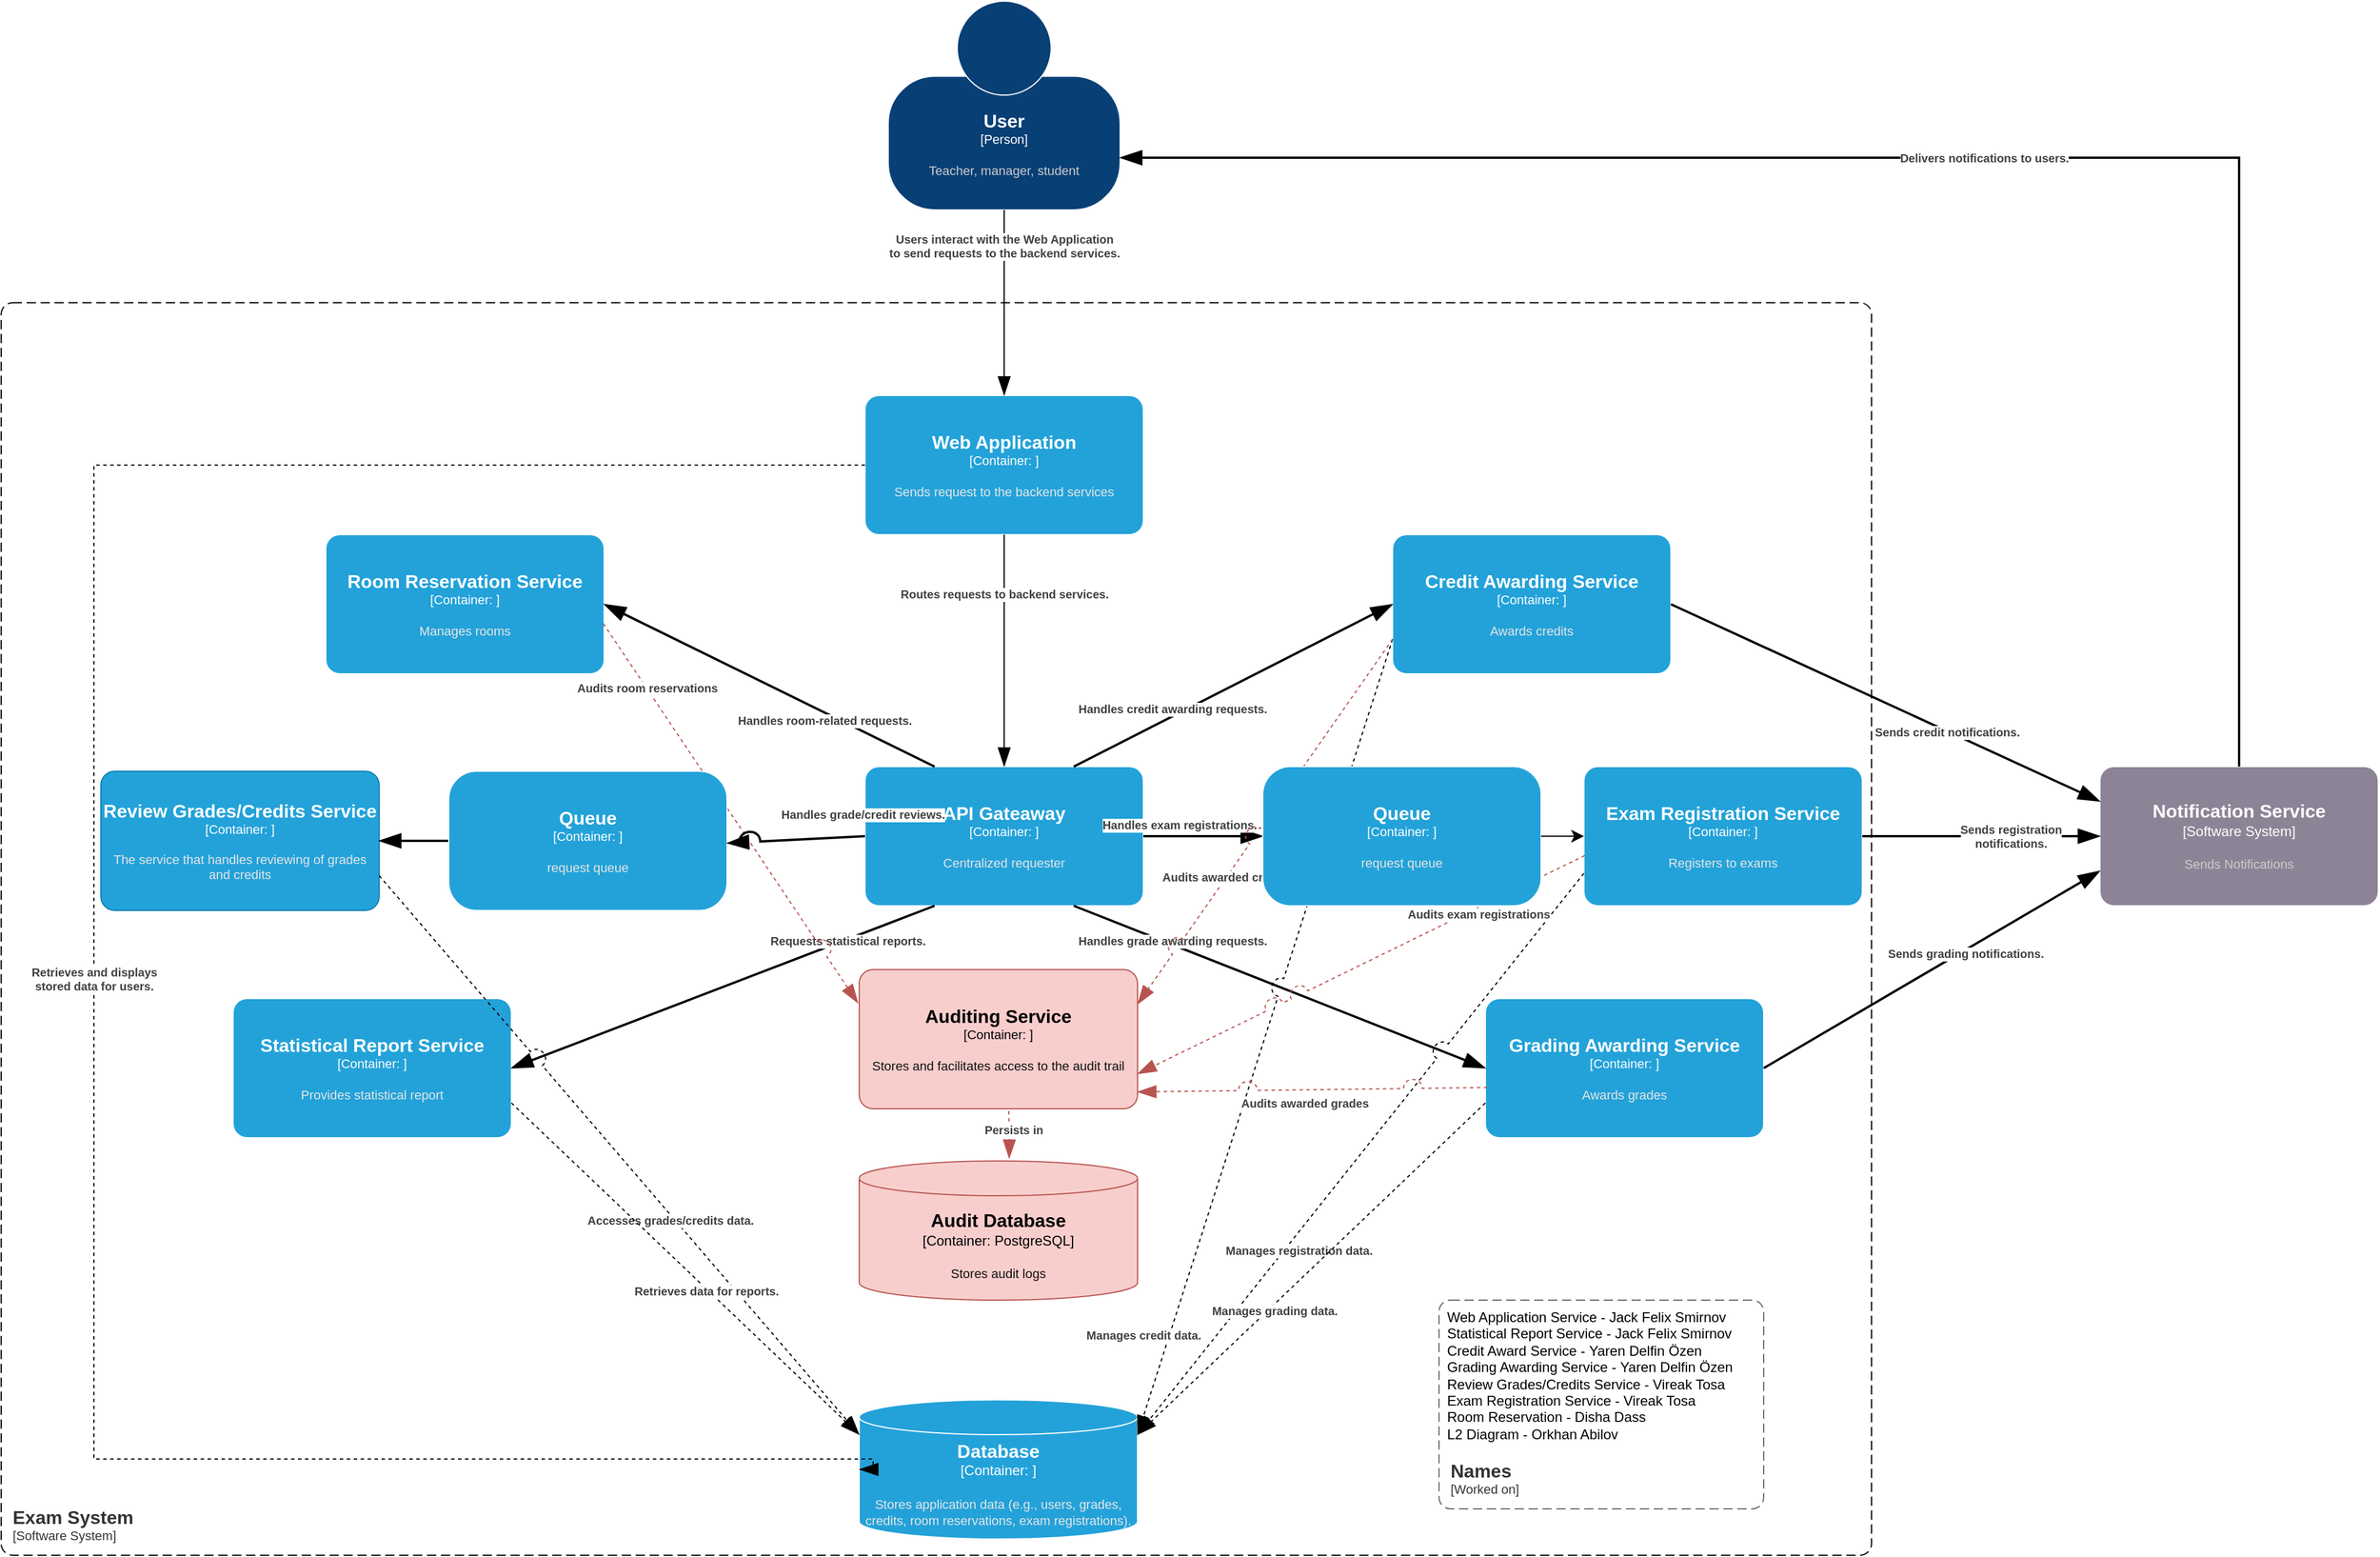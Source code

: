 <mxfile version="24.8.3" pages="2">
  <diagram name="Страница — 1" id="hKcL14qkxxLgKVa45grH">
    <mxGraphModel dx="3032" dy="1784" grid="0" gridSize="10" guides="1" tooltips="1" connect="1" arrows="1" fold="1" page="0" pageScale="1" pageWidth="827" pageHeight="1169" background="#FFFFFF" math="0" shadow="0">
      <root>
        <mxCell id="0" />
        <mxCell id="1" parent="0" />
        <object placeholders="1" c4Name="API Gateaway" c4Type="Container" c4Technology="" c4Description="Centralized requester" label="&lt;font style=&quot;font-size: 16px&quot;&gt;&lt;b&gt;%c4Name%&lt;/b&gt;&lt;/font&gt;&lt;div&gt;[%c4Type%: %c4Technology%]&lt;/div&gt;&lt;br&gt;&lt;div&gt;&lt;font style=&quot;font-size: 11px&quot;&gt;&lt;font color=&quot;#E6E6E6&quot;&gt;%c4Description%&lt;/font&gt;&lt;/div&gt;" id="LIgvJReRiCnFh9s4z8mB-7">
          <mxCell style="rounded=1;whiteSpace=wrap;html=1;fontSize=11;labelBackgroundColor=none;fillColor=#23A2D9;fontColor=#ffffff;align=center;arcSize=10;strokeColor=#FFFFFF;metaEdit=1;resizable=0;points=[[0.25,0,0],[0.5,0,0],[0.75,0,0],[1,0.25,0],[1,0.5,0],[1,0.75,0],[0.75,1,0],[0.5,1,0],[0.25,1,0],[0,0.75,0],[0,0.5,0],[0,0.25,0]];" parent="1" vertex="1">
            <mxGeometry x="105" y="120" width="240" height="120" as="geometry" />
          </mxCell>
        </object>
        <object placeholders="1" c4Name="Exam Registration Service" c4Type="Container" c4Technology="" c4Description="Registers to exams" label="&lt;font style=&quot;font-size: 16px&quot;&gt;&lt;b&gt;%c4Name%&lt;/b&gt;&lt;/font&gt;&lt;div&gt;[%c4Type%: %c4Technology%]&lt;/div&gt;&lt;br&gt;&lt;div&gt;&lt;font style=&quot;font-size: 11px&quot;&gt;&lt;font color=&quot;#E6E6E6&quot;&gt;%c4Description%&lt;/font&gt;&lt;/div&gt;" id="LIgvJReRiCnFh9s4z8mB-8">
          <mxCell style="rounded=1;whiteSpace=wrap;html=1;fontSize=11;labelBackgroundColor=none;fillColor=#23A2D9;fontColor=#ffffff;align=center;arcSize=10;strokeColor=#FFFFFF;metaEdit=1;resizable=0;points=[[0.25,0,0],[0.5,0,0],[0.75,0,0],[1,0.25,0],[1,0.5,0],[1,0.75,0],[0.75,1,0],[0.5,1,0],[0.25,1,0],[0,0.75,0],[0,0.5,0],[0,0.25,0]];" parent="1" vertex="1">
            <mxGeometry x="725" y="120" width="240" height="120" as="geometry" />
          </mxCell>
        </object>
        <object placeholders="1" c4Name="Statistical Report Service" c4Type="Container" c4Technology="" c4Description="Provides statistical report" label="&lt;font style=&quot;font-size: 16px&quot;&gt;&lt;b&gt;%c4Name%&lt;/b&gt;&lt;/font&gt;&lt;div&gt;[%c4Type%: %c4Technology%]&lt;/div&gt;&lt;br&gt;&lt;div&gt;&lt;font style=&quot;font-size: 11px&quot;&gt;&lt;font color=&quot;#E6E6E6&quot;&gt;%c4Description%&lt;/font&gt;&lt;/div&gt;" id="LIgvJReRiCnFh9s4z8mB-9">
          <mxCell style="rounded=1;whiteSpace=wrap;html=1;fontSize=11;labelBackgroundColor=none;fillColor=#23A2D9;fontColor=#ffffff;align=center;arcSize=10;strokeColor=#FFFFFF;metaEdit=1;resizable=0;points=[[0.25,0,0],[0.5,0,0],[0.75,0,0],[1,0.25,0],[1,0.5,0],[1,0.75,0],[0.75,1,0],[0.5,1,0],[0.25,1,0],[0,0.75,0],[0,0.5,0],[0,0.25,0]];" parent="1" vertex="1">
            <mxGeometry x="-440" y="320" width="240" height="120" as="geometry" />
          </mxCell>
        </object>
        <object placeholders="1" c4Name="Grading Awarding Service" c4Type="Container" c4Technology="" c4Description="Awards grades" label="&lt;font style=&quot;font-size: 16px&quot;&gt;&lt;b&gt;%c4Name%&lt;/b&gt;&lt;/font&gt;&lt;div&gt;[%c4Type%: %c4Technology%]&lt;/div&gt;&lt;br&gt;&lt;div&gt;&lt;font style=&quot;font-size: 11px&quot;&gt;&lt;font color=&quot;#E6E6E6&quot;&gt;%c4Description%&lt;/font&gt;&lt;/div&gt;" id="LIgvJReRiCnFh9s4z8mB-10">
          <mxCell style="rounded=1;whiteSpace=wrap;html=1;fontSize=11;labelBackgroundColor=none;fillColor=#23A2D9;fontColor=#ffffff;align=center;arcSize=10;strokeColor=#FFFFFF;metaEdit=1;resizable=0;points=[[0.25,0,0],[0.5,0,0],[0.75,0,0],[1,0.25,0],[1,0.5,0],[1,0.75,0],[0.75,1,0],[0.5,1,0],[0.25,1,0],[0,0.75,0],[0,0.5,0],[0,0.25,0]];" parent="1" vertex="1">
            <mxGeometry x="640" y="320" width="240" height="120" as="geometry" />
          </mxCell>
        </object>
        <object placeholders="1" c4Name="Credit Awarding Service" c4Type="Container" c4Technology="" c4Description="Awards credits" label="&lt;font style=&quot;font-size: 16px&quot;&gt;&lt;b&gt;%c4Name%&lt;/b&gt;&lt;/font&gt;&lt;div&gt;[%c4Type%: %c4Technology%]&lt;/div&gt;&lt;br&gt;&lt;div&gt;&lt;font style=&quot;font-size: 11px&quot;&gt;&lt;font color=&quot;#E6E6E6&quot;&gt;%c4Description%&lt;/font&gt;&lt;/div&gt;" id="LIgvJReRiCnFh9s4z8mB-11">
          <mxCell style="rounded=1;whiteSpace=wrap;html=1;fontSize=11;labelBackgroundColor=none;fillColor=#23A2D9;fontColor=#ffffff;align=center;arcSize=10;strokeColor=#FFFFFF;metaEdit=1;resizable=0;points=[[0.25,0,0],[0.5,0,0],[0.75,0,0],[1,0.25,0],[1,0.5,0],[1,0.75,0],[0.75,1,0],[0.5,1,0],[0.25,1,0],[0,0.75,0],[0,0.5,0],[0,0.25,0]];" parent="1" vertex="1">
            <mxGeometry x="560" y="-80" width="240" height="120" as="geometry" />
          </mxCell>
        </object>
        <object placeholders="1" c4Name="Web Application" c4Type="Container" c4Technology="" c4Description="Sends request to the backend services" label="&lt;font style=&quot;font-size: 16px&quot;&gt;&lt;b&gt;%c4Name%&lt;/b&gt;&lt;/font&gt;&lt;div&gt;[%c4Type%: %c4Technology%]&lt;/div&gt;&lt;br&gt;&lt;div&gt;&lt;font style=&quot;font-size: 11px&quot;&gt;&lt;font color=&quot;#E6E6E6&quot;&gt;%c4Description%&lt;/font&gt;&lt;/div&gt;" id="LIgvJReRiCnFh9s4z8mB-12">
          <mxCell style="rounded=1;whiteSpace=wrap;html=1;fontSize=11;labelBackgroundColor=none;fillColor=#23A2D9;fontColor=#ffffff;align=center;arcSize=10;strokeColor=#FFFFFF;metaEdit=1;resizable=0;points=[[0.25,0,0],[0.5,0,0],[0.75,0,0],[1,0.25,0],[1,0.5,0],[1,0.75,0],[0.75,1,0],[0.5,1,0],[0.25,1,0],[0,0.75,0],[0,0.5,0],[0,0.25,0]];" parent="1" vertex="1">
            <mxGeometry x="105" y="-200" width="240" height="120" as="geometry" />
          </mxCell>
        </object>
        <object placeholders="1" c4Name="Room Reservation Service" c4Type="Container" c4Technology="" c4Description="Manages rooms" label="&lt;font style=&quot;font-size: 16px&quot;&gt;&lt;b&gt;%c4Name%&lt;/b&gt;&lt;/font&gt;&lt;div&gt;[%c4Type%: %c4Technology%]&lt;/div&gt;&lt;br&gt;&lt;div&gt;&lt;font style=&quot;font-size: 11px&quot;&gt;&lt;font color=&quot;#E6E6E6&quot;&gt;%c4Description%&lt;/font&gt;&lt;/div&gt;" id="LIgvJReRiCnFh9s4z8mB-13">
          <mxCell style="rounded=1;whiteSpace=wrap;html=1;fontSize=11;labelBackgroundColor=none;fillColor=#23A2D9;fontColor=#ffffff;align=center;arcSize=10;strokeColor=#FFFFFF;metaEdit=1;resizable=0;points=[[0.25,0,0],[0.5,0,0],[0.75,0,0],[1,0.25,0],[1,0.5,0],[1,0.75,0],[0.75,1,0],[0.5,1,0],[0.25,1,0],[0,0.75,0],[0,0.5,0],[0,0.25,0]];" parent="1" vertex="1">
            <mxGeometry x="-360" y="-80" width="240" height="120" as="geometry" />
          </mxCell>
        </object>
        <object placeholders="1" c4Name="User" c4Type="Person" c4Description="Teacher, manager, student" label="&lt;font style=&quot;font-size: 16px&quot;&gt;&lt;b&gt;%c4Name%&lt;/b&gt;&lt;/font&gt;&lt;div&gt;[%c4Type%]&lt;/div&gt;&lt;br&gt;&lt;div&gt;&lt;font style=&quot;font-size: 11px&quot;&gt;&lt;font color=&quot;#cccccc&quot;&gt;%c4Description%&lt;/font&gt;&lt;/div&gt;" id="LIgvJReRiCnFh9s4z8mB-14">
          <mxCell style="html=1;fontSize=11;dashed=0;whiteSpace=wrap;fillColor=#083F75;strokeColor=#FFFFFF;fontColor=#ffffff;shape=mxgraph.c4.person2;align=center;metaEdit=1;points=[[0.5,0,0],[1,0.5,0],[1,0.75,0],[0.75,1,0],[0.5,1,0],[0.25,1,0],[0,0.75,0],[0,0.5,0]];resizable=0;" parent="1" vertex="1">
            <mxGeometry x="125" y="-540" width="200" height="180" as="geometry" />
          </mxCell>
        </object>
        <object placeholders="1" c4Name="Notification Service" c4Type="Software System" c4Description="Sends Notifications" label="&lt;font style=&quot;font-size: 16px&quot;&gt;&lt;b&gt;%c4Name%&lt;/b&gt;&lt;/font&gt;&lt;div&gt;[%c4Type%]&lt;/div&gt;&lt;br&gt;&lt;div&gt;&lt;font style=&quot;font-size: 11px&quot;&gt;&lt;font color=&quot;#cccccc&quot;&gt;%c4Description%&lt;/font&gt;&lt;/div&gt;" id="LIgvJReRiCnFh9s4z8mB-15">
          <mxCell style="rounded=1;whiteSpace=wrap;html=1;labelBackgroundColor=none;fillColor=#8C8496;fontColor=#ffffff;align=center;arcSize=10;strokeColor=#FFFFFF;metaEdit=1;resizable=0;points=[[0.25,0,0],[0.5,0,0],[0.75,0,0],[1,0.25,0],[1,0.5,0],[1,0.75,0],[0.75,1,0],[0.5,1,0],[0.25,1,0],[0,0.75,0],[0,0.5,0],[0,0.25,0]];" parent="1" vertex="1">
            <mxGeometry x="1170" y="120" width="240" height="120" as="geometry" />
          </mxCell>
        </object>
        <object placeholders="1" c4Name="Database" c4Type="Container" c4Technology="" c4Description="Stores application data (e.g., users, grades, credits, room reservations, exam registrations)." label="&lt;font style=&quot;font-size: 16px&quot;&gt;&lt;b&gt;%c4Name%&lt;/b&gt;&lt;/font&gt;&lt;div&gt;[%c4Type%:&amp;nbsp;%c4Technology%]&lt;/div&gt;&lt;br&gt;&lt;div&gt;&lt;font style=&quot;font-size: 11px&quot;&gt;&lt;font color=&quot;#E6E6E6&quot;&gt;%c4Description%&lt;/font&gt;&lt;/div&gt;" id="LIgvJReRiCnFh9s4z8mB-16">
          <mxCell style="shape=cylinder3;size=15;whiteSpace=wrap;html=1;boundedLbl=1;rounded=0;labelBackgroundColor=none;fillColor=#23A2D9;fontSize=12;fontColor=#ffffff;align=center;strokeColor=#FFFFFF;metaEdit=1;points=[[0.5,0,0],[1,0.25,0],[1,0.5,0],[1,0.75,0],[0.5,1,0],[0,0.75,0],[0,0.5,0],[0,0.25,0]];resizable=0;" parent="1" vertex="1">
            <mxGeometry x="100" y="666" width="240" height="120" as="geometry" />
          </mxCell>
        </object>
        <object placeholders="1" c4Name="Exam System" c4Type="SystemScopeBoundary" c4Application="Software System" label="&lt;font style=&quot;font-size: 16px&quot;&gt;&lt;b&gt;&lt;div style=&quot;text-align: left&quot;&gt;%c4Name%&lt;/div&gt;&lt;/b&gt;&lt;/font&gt;&lt;div style=&quot;text-align: left&quot;&gt;[%c4Application%]&lt;/div&gt;" id="_QPoQRUvsTqO53EPnRfx-2">
          <mxCell style="rounded=1;fontSize=11;whiteSpace=wrap;html=1;dashed=1;arcSize=20;fillColor=none;strokeColor=#000000;fontColor=#333333;labelBackgroundColor=none;align=left;verticalAlign=bottom;labelBorderColor=none;spacingTop=0;spacing=10;dashPattern=8 4;metaEdit=1;rotatable=0;perimeter=rectanglePerimeter;noLabel=0;labelPadding=0;allowArrows=0;connectable=0;expand=0;recursiveResize=0;editable=1;pointerEvents=0;absoluteArcSize=1;points=[[0.25,0,0],[0.5,0,0],[0.75,0,0],[1,0.25,0],[1,0.5,0],[1,0.75,0],[0.75,1,0],[0.5,1,0],[0.25,1,0],[0,0.75,0],[0,0.5,0],[0,0.25,0]];" parent="1" vertex="1">
            <mxGeometry x="-640" y="-280" width="1613" height="1080" as="geometry" />
          </mxCell>
        </object>
        <object placeholders="1" c4Name="Review Grades/Credits Service" c4Type="Container" c4Technology="" c4Description="The service that handles reviewing of grades and credits" label="&lt;font style=&quot;font-size: 16px&quot;&gt;&lt;b&gt;%c4Name%&lt;/b&gt;&lt;/font&gt;&lt;div&gt;[%c4Type%: %c4Technology%]&lt;/div&gt;&lt;br&gt;&lt;div&gt;&lt;font style=&quot;font-size: 11px&quot;&gt;&lt;font color=&quot;#E6E6E6&quot;&gt;%c4Description%&lt;/font&gt;&lt;/div&gt;" id="AHlQOGhR59dy9LR30ShN-2">
          <mxCell style="rounded=1;whiteSpace=wrap;html=1;fontSize=11;labelBackgroundColor=none;fillColor=#23A2D9;fontColor=#ffffff;align=center;arcSize=10;strokeColor=#0E7DAD;metaEdit=1;resizable=0;points=[[0.25,0,0],[0.5,0,0],[0.75,0,0],[1,0.25,0],[1,0.5,0],[1,0.75,0],[0.75,1,0],[0.5,1,0],[0.25,1,0],[0,0.75,0],[0,0.5,0],[0,0.25,0]];" parent="1" vertex="1">
            <mxGeometry x="-554" y="124" width="240" height="120" as="geometry" />
          </mxCell>
        </object>
        <object placeholders="1" c4Type="Relationship" c4Description="Handles credit awarding requests." label="&lt;div style=&quot;text-align: left&quot;&gt;&lt;div style=&quot;text-align: center&quot;&gt;&lt;b&gt;%c4Description%&lt;/b&gt;&lt;/div&gt;" id="zrTxzDBprSCCWXboCver-2">
          <mxCell style="endArrow=blockThin;html=1;fontSize=10;fontColor=#404040;strokeWidth=2;endFill=1;strokeColor=default;elbow=vertical;metaEdit=1;endSize=14;startSize=14;jumpStyle=arc;jumpSize=16;rounded=0;entryX=0;entryY=0.5;entryDx=0;entryDy=0;entryPerimeter=0;exitX=0.75;exitY=0;exitDx=0;exitDy=0;exitPerimeter=0;" parent="1" source="LIgvJReRiCnFh9s4z8mB-7" target="LIgvJReRiCnFh9s4z8mB-11" edge="1">
            <mxGeometry x="-0.362" y="6" width="240" relative="1" as="geometry">
              <mxPoint x="345" y="128" as="sourcePoint" />
              <mxPoint x="500" y="60" as="targetPoint" />
              <mxPoint as="offset" />
            </mxGeometry>
          </mxCell>
        </object>
        <object placeholders="1" c4Type="Relationship" c4Description="Handles exam registrations." label="&lt;div style=&quot;text-align: left&quot;&gt;&lt;div style=&quot;text-align: center&quot;&gt;&lt;b&gt;%c4Description%&lt;/b&gt;&lt;/div&gt;" id="zrTxzDBprSCCWXboCver-3">
          <mxCell style="endArrow=blockThin;html=1;fontSize=10;fontColor=#404040;strokeWidth=2;endFill=1;strokeColor=default;elbow=vertical;metaEdit=1;endSize=14;startSize=14;jumpStyle=arc;jumpSize=16;rounded=0;exitX=1;exitY=0.5;exitDx=0;exitDy=0;exitPerimeter=0;entryX=0;entryY=0.5;entryDx=0;entryDy=0;entryPerimeter=0;" parent="1" source="LIgvJReRiCnFh9s4z8mB-7" target="Pvxhim1YR575Jd7wr4jC-1" edge="1">
            <mxGeometry x="-0.412" y="10" width="240" relative="1" as="geometry">
              <mxPoint x="345" y="188" as="sourcePoint" />
              <mxPoint x="482" y="178" as="targetPoint" />
              <mxPoint as="offset" />
            </mxGeometry>
          </mxCell>
        </object>
        <object placeholders="1" c4Type="Relationship" c4Description="Handles grade awarding requests." label="&lt;div style=&quot;text-align: left&quot;&gt;&lt;div style=&quot;text-align: center&quot;&gt;&lt;b&gt;%c4Description%&lt;/b&gt;&lt;/div&gt;" id="zrTxzDBprSCCWXboCver-4">
          <mxCell style="endArrow=blockThin;html=1;fontSize=10;fontColor=#404040;strokeWidth=2;endFill=1;strokeColor=default;elbow=vertical;metaEdit=1;endSize=14;startSize=14;jumpStyle=arc;jumpSize=16;rounded=0;entryX=0;entryY=0.5;entryDx=0;entryDy=0;entryPerimeter=0;exitX=0.75;exitY=1;exitDx=0;exitDy=0;exitPerimeter=0;" parent="1" source="LIgvJReRiCnFh9s4z8mB-7" target="LIgvJReRiCnFh9s4z8mB-10" edge="1">
            <mxGeometry x="-0.528" y="3" width="240" relative="1" as="geometry">
              <mxPoint x="320" y="368" as="sourcePoint" />
              <mxPoint x="495" y="140" as="targetPoint" />
              <mxPoint as="offset" />
            </mxGeometry>
          </mxCell>
        </object>
        <object placeholders="1" c4Type="Relationship" c4Description="Handles room-related requests." label="&lt;div style=&quot;text-align: left&quot;&gt;&lt;div style=&quot;text-align: center&quot;&gt;&lt;b&gt;%c4Description%&lt;/b&gt;&lt;/div&gt;" id="zrTxzDBprSCCWXboCver-5">
          <mxCell style="endArrow=blockThin;html=1;fontSize=10;fontColor=#404040;strokeWidth=2;endFill=1;strokeColor=default;elbow=vertical;metaEdit=1;endSize=14;startSize=14;jumpStyle=arc;jumpSize=16;rounded=0;entryX=1;entryY=0.5;entryDx=0;entryDy=0;entryPerimeter=0;exitX=0.25;exitY=0;exitDx=0;exitDy=0;exitPerimeter=0;" parent="1" source="LIgvJReRiCnFh9s4z8mB-7" target="LIgvJReRiCnFh9s4z8mB-13" edge="1">
            <mxGeometry x="-0.352" y="6" width="240" relative="1" as="geometry">
              <mxPoint x="-70" y="219" as="sourcePoint" />
              <mxPoint x="105" y="-9" as="targetPoint" />
              <mxPoint as="offset" />
            </mxGeometry>
          </mxCell>
        </object>
        <object placeholders="1" c4Type="Relationship" c4Description="" label="&lt;div style=&quot;text-align: left&quot;&gt;&lt;div style=&quot;text-align: center&quot;&gt;&lt;b&gt;%c4Description%&lt;/b&gt;&lt;/div&gt;" id="zrTxzDBprSCCWXboCver-7">
          <mxCell style="endArrow=blockThin;html=1;fontSize=10;fontColor=#404040;strokeWidth=2;endFill=1;strokeColor=default;elbow=vertical;metaEdit=1;endSize=14;startSize=14;jumpStyle=arc;jumpSize=16;rounded=0;entryX=1;entryY=0.5;entryDx=0;entryDy=0;entryPerimeter=0;exitX=0;exitY=0.5;exitDx=0;exitDy=0;exitPerimeter=0;" parent="1" source="z-77Or-ziztaF6FhDqkY-1" target="AHlQOGhR59dy9LR30ShN-2" edge="1">
            <mxGeometry x="0.6" y="-82" width="240" relative="1" as="geometry">
              <mxPoint x="125" y="340" as="sourcePoint" />
              <mxPoint x="-170" y="120" as="targetPoint" />
              <mxPoint x="-1" as="offset" />
            </mxGeometry>
          </mxCell>
        </object>
        <object placeholders="1" c4Type="Relationship" c4Description="Requests statistical reports." label="&lt;div style=&quot;text-align: left&quot;&gt;&lt;div style=&quot;text-align: center&quot;&gt;&lt;b&gt;%c4Description%&lt;/b&gt;&lt;/div&gt;" id="zrTxzDBprSCCWXboCver-8">
          <mxCell style="endArrow=blockThin;html=1;fontSize=10;fontColor=#404040;strokeWidth=2;endFill=1;strokeColor=default;elbow=vertical;metaEdit=1;endSize=14;startSize=14;jumpStyle=arc;jumpSize=16;rounded=0;entryX=1;entryY=0.5;entryDx=0;entryDy=0;entryPerimeter=0;exitX=0.25;exitY=1;exitDx=0;exitDy=0;exitPerimeter=0;" parent="1" source="LIgvJReRiCnFh9s4z8mB-7" target="LIgvJReRiCnFh9s4z8mB-9" edge="1">
            <mxGeometry x="-0.587" y="1" width="240" relative="1" as="geometry">
              <mxPoint x="125" y="380" as="sourcePoint" />
              <mxPoint x="-170" y="160" as="targetPoint" />
              <mxPoint as="offset" />
            </mxGeometry>
          </mxCell>
        </object>
        <object placeholders="1" c4Type="Relationship" c4Description="Users interact with the Web Application &#xa;to send requests to the backend services." label="&lt;div style=&quot;text-align: left&quot;&gt;&lt;div style=&quot;text-align: center&quot;&gt;&lt;b&gt;%c4Description%&lt;/b&gt;&lt;/div&gt;" id="zrTxzDBprSCCWXboCver-11">
          <mxCell style="endArrow=blockThin;html=1;fontSize=10;fontColor=#404040;strokeWidth=1;endFill=1;strokeColor=default;elbow=vertical;metaEdit=1;endSize=14;startSize=14;jumpStyle=arc;jumpSize=16;rounded=0;entryX=0.5;entryY=0;entryDx=0;entryDy=0;entryPerimeter=0;exitX=0.5;exitY=1;exitDx=0;exitDy=0;exitPerimeter=0;" parent="1" source="LIgvJReRiCnFh9s4z8mB-14" target="LIgvJReRiCnFh9s4z8mB-12" edge="1">
            <mxGeometry x="-0.618" width="240" relative="1" as="geometry">
              <mxPoint x="280" y="-450" as="sourcePoint" />
              <mxPoint x="515" y="-310" as="targetPoint" />
              <mxPoint as="offset" />
            </mxGeometry>
          </mxCell>
        </object>
        <object placeholders="1" c4Type="Relationship" c4Description="Routes requests to backend services." label="&lt;div style=&quot;text-align: left&quot;&gt;&lt;div style=&quot;text-align: center&quot;&gt;&lt;b&gt;%c4Description%&lt;/b&gt;&lt;/div&gt;" id="zrTxzDBprSCCWXboCver-12">
          <mxCell style="endArrow=blockThin;html=1;fontSize=10;fontColor=#404040;strokeWidth=1;endFill=1;strokeColor=default;elbow=vertical;metaEdit=1;endSize=14;startSize=14;jumpStyle=arc;jumpSize=16;rounded=0;entryX=0.5;entryY=0;entryDx=0;entryDy=0;entryPerimeter=0;exitX=0.5;exitY=1;exitDx=0;exitDy=0;exitPerimeter=0;" parent="1" source="LIgvJReRiCnFh9s4z8mB-12" target="LIgvJReRiCnFh9s4z8mB-7" edge="1">
            <mxGeometry x="-0.495" width="240" relative="1" as="geometry">
              <mxPoint x="224.33" y="-120" as="sourcePoint" />
              <mxPoint x="224.33" y="140" as="targetPoint" />
              <mxPoint as="offset" />
            </mxGeometry>
          </mxCell>
        </object>
        <object placeholders="1" c4Type="Relationship" c4Description="Sends credit notifications." label="&lt;div style=&quot;text-align: left&quot;&gt;&lt;div style=&quot;text-align: center&quot;&gt;&lt;b&gt;%c4Description%&lt;/b&gt;&lt;/div&gt;" id="zrTxzDBprSCCWXboCver-16">
          <mxCell style="endArrow=blockThin;html=1;fontSize=10;fontColor=#404040;strokeWidth=2;endFill=1;strokeColor=#000000;elbow=vertical;metaEdit=1;endSize=14;startSize=14;jumpStyle=arc;jumpSize=16;rounded=0;exitX=1;exitY=0.5;exitDx=0;exitDy=0;exitPerimeter=0;entryX=0;entryY=0.25;entryDx=0;entryDy=0;entryPerimeter=0;" parent="1" source="LIgvJReRiCnFh9s4z8mB-11" target="LIgvJReRiCnFh9s4z8mB-15" edge="1">
            <mxGeometry x="0.288" y="-1" width="240" relative="1" as="geometry">
              <mxPoint x="790" as="sourcePoint" />
              <mxPoint x="1030" as="targetPoint" />
              <mxPoint as="offset" />
            </mxGeometry>
          </mxCell>
        </object>
        <object placeholders="1" c4Type="Relationship" c4Description="Sends registration &#xa;notifications." label="&lt;div style=&quot;text-align: left&quot;&gt;&lt;div style=&quot;text-align: center&quot;&gt;&lt;b&gt;%c4Description%&lt;/b&gt;&lt;/div&gt;" id="zrTxzDBprSCCWXboCver-17">
          <mxCell style="endArrow=blockThin;html=1;fontSize=10;fontColor=#404040;strokeWidth=2;endFill=1;strokeColor=#000000;elbow=vertical;metaEdit=1;endSize=14;startSize=14;jumpStyle=arc;jumpSize=16;rounded=0;entryX=0;entryY=0.5;entryDx=0;entryDy=0;entryPerimeter=0;exitX=1;exitY=0.5;exitDx=0;exitDy=0;exitPerimeter=0;" parent="1" source="LIgvJReRiCnFh9s4z8mB-8" target="LIgvJReRiCnFh9s4z8mB-15" edge="1">
            <mxGeometry x="0.25" width="240" relative="1" as="geometry">
              <mxPoint x="840" y="179.17" as="sourcePoint" />
              <mxPoint x="1080" y="179.17" as="targetPoint" />
              <mxPoint as="offset" />
            </mxGeometry>
          </mxCell>
        </object>
        <object placeholders="1" c4Type="Relationship" c4Description="Sends grading notifications." label="&lt;div style=&quot;text-align: left&quot;&gt;&lt;div style=&quot;text-align: center&quot;&gt;&lt;b&gt;%c4Description%&lt;/b&gt;&lt;/div&gt;" id="zrTxzDBprSCCWXboCver-18">
          <mxCell style="endArrow=blockThin;html=1;fontSize=10;fontColor=#404040;strokeWidth=2;endFill=1;strokeColor=#000000;elbow=vertical;metaEdit=1;endSize=14;startSize=14;jumpStyle=arc;jumpSize=16;rounded=0;exitX=1;exitY=0.5;exitDx=0;exitDy=0;exitPerimeter=0;entryX=0;entryY=0.75;entryDx=0;entryDy=0;entryPerimeter=0;" parent="1" source="LIgvJReRiCnFh9s4z8mB-10" target="LIgvJReRiCnFh9s4z8mB-15" edge="1">
            <mxGeometry x="0.19" y="-2" width="240" relative="1" as="geometry">
              <mxPoint x="830" y="290" as="sourcePoint" />
              <mxPoint x="1070" y="290" as="targetPoint" />
              <mxPoint as="offset" />
            </mxGeometry>
          </mxCell>
        </object>
        <object placeholders="1" c4Type="Relationship" c4Description="Delivers notifications to users." label="&lt;div style=&quot;text-align: left&quot;&gt;&lt;div style=&quot;text-align: center&quot;&gt;&lt;b&gt;%c4Description%&lt;/b&gt;&lt;/div&gt;" id="zrTxzDBprSCCWXboCver-19">
          <mxCell style="endArrow=blockThin;html=1;fontSize=10;fontColor=#404040;strokeWidth=2;endFill=1;strokeColor=#000000;elbow=vertical;metaEdit=1;endSize=14;startSize=14;jumpStyle=arc;jumpSize=16;rounded=0;edgeStyle=orthogonalEdgeStyle;exitX=0.5;exitY=0;exitDx=0;exitDy=0;exitPerimeter=0;entryX=1;entryY=0.75;entryDx=0;entryDy=0;entryPerimeter=0;" parent="1" source="LIgvJReRiCnFh9s4z8mB-15" target="LIgvJReRiCnFh9s4z8mB-14" edge="1">
            <mxGeometry width="240" relative="1" as="geometry">
              <mxPoint x="980" y="-560" as="sourcePoint" />
              <mxPoint x="1220" y="-560" as="targetPoint" />
              <mxPoint as="offset" />
            </mxGeometry>
          </mxCell>
        </object>
        <object placeholders="1" c4Type="Relationship" c4Description="Accesses grades/credits data." label="&lt;div style=&quot;text-align: left&quot;&gt;&lt;div style=&quot;text-align: center&quot;&gt;&lt;b&gt;%c4Description%&lt;/b&gt;&lt;/div&gt;" id="zrTxzDBprSCCWXboCver-25">
          <mxCell style="endArrow=blockThin;html=1;fontSize=10;fontColor=#404040;strokeWidth=1;endFill=1;strokeColor=default;elbow=vertical;metaEdit=1;endSize=14;startSize=14;jumpStyle=arc;jumpSize=16;rounded=0;entryX=0;entryY=0.25;entryDx=0;entryDy=0;entryPerimeter=0;exitX=1;exitY=0.75;exitDx=0;exitDy=0;exitPerimeter=0;dashed=1;" parent="1" source="AHlQOGhR59dy9LR30ShN-2" target="LIgvJReRiCnFh9s4z8mB-16" edge="1">
            <mxGeometry x="0.225" y="-3" width="240" relative="1" as="geometry">
              <mxPoint x="-90" y="-10" as="sourcePoint" />
              <mxPoint x="175" y="530" as="targetPoint" />
              <mxPoint as="offset" />
            </mxGeometry>
          </mxCell>
        </object>
        <object placeholders="1" c4Type="Relationship" c4Description="Retrieves data for reports." label="&lt;div style=&quot;text-align: left&quot;&gt;&lt;div style=&quot;text-align: center&quot;&gt;&lt;b&gt;%c4Description%&lt;/b&gt;&lt;/div&gt;" id="zrTxzDBprSCCWXboCver-26">
          <mxCell style="endArrow=blockThin;html=1;fontSize=10;fontColor=#404040;strokeWidth=1;endFill=1;strokeColor=default;elbow=vertical;metaEdit=1;endSize=14;startSize=14;jumpStyle=arc;jumpSize=16;rounded=0;entryX=0;entryY=0.25;entryDx=0;entryDy=0;entryPerimeter=0;exitX=1;exitY=0.75;exitDx=0;exitDy=0;exitPerimeter=0;dashed=1;" parent="1" source="LIgvJReRiCnFh9s4z8mB-9" target="LIgvJReRiCnFh9s4z8mB-16" edge="1">
            <mxGeometry x="0.12" y="-2" width="240" relative="1" as="geometry">
              <mxPoint x="-220" y="460" as="sourcePoint" />
              <mxPoint x="115" y="780" as="targetPoint" />
              <mxPoint x="1" as="offset" />
            </mxGeometry>
          </mxCell>
        </object>
        <object placeholders="1" c4Type="Relationship" c4Description="Manages credit data." label="&lt;div style=&quot;text-align: left&quot;&gt;&lt;div style=&quot;text-align: center&quot;&gt;&lt;b&gt;%c4Description%&lt;/b&gt;&lt;/div&gt;" id="zrTxzDBprSCCWXboCver-27">
          <mxCell style="endArrow=blockThin;html=1;fontSize=10;fontColor=#404040;strokeWidth=1;endFill=1;strokeColor=default;elbow=vertical;metaEdit=1;endSize=14;startSize=14;jumpStyle=arc;jumpSize=16;rounded=0;entryX=1;entryY=0.25;entryDx=0;entryDy=0;entryPerimeter=0;exitX=0;exitY=0.75;exitDx=0;exitDy=0;exitPerimeter=0;dashed=1;" parent="1" source="LIgvJReRiCnFh9s4z8mB-11" target="LIgvJReRiCnFh9s4z8mB-16" edge="1">
            <mxGeometry x="0.768" y="-21" width="240" relative="1" as="geometry">
              <mxPoint x="210" y="210" as="sourcePoint" />
              <mxPoint x="475" y="550" as="targetPoint" />
              <mxPoint as="offset" />
            </mxGeometry>
          </mxCell>
        </object>
        <object placeholders="1" c4Type="Relationship" c4Description="Manages registration data." label="&lt;div style=&quot;text-align: left&quot;&gt;&lt;div style=&quot;text-align: center&quot;&gt;&lt;b&gt;%c4Description%&lt;/b&gt;&lt;/div&gt;" id="zrTxzDBprSCCWXboCver-29">
          <mxCell style="endArrow=blockThin;html=1;fontSize=10;fontColor=#404040;strokeWidth=1;endFill=1;strokeColor=default;elbow=vertical;metaEdit=1;endSize=14;startSize=14;jumpStyle=arc;jumpSize=16;rounded=0;entryX=1;entryY=0.25;entryDx=0;entryDy=0;entryPerimeter=0;dashed=1;" parent="1" target="LIgvJReRiCnFh9s4z8mB-16" edge="1">
            <mxGeometry x="0.318" y="10" width="240" relative="1" as="geometry">
              <mxPoint x="725" y="212" as="sourcePoint" />
              <mxPoint x="345" y="800" as="targetPoint" />
              <mxPoint as="offset" />
            </mxGeometry>
          </mxCell>
        </object>
        <object placeholders="1" c4Type="Relationship" c4Description="Manages grading data." label="&lt;div style=&quot;text-align: left&quot;&gt;&lt;div style=&quot;text-align: center&quot;&gt;&lt;b&gt;%c4Description%&lt;/b&gt;&lt;/div&gt;" id="zrTxzDBprSCCWXboCver-30">
          <mxCell style="endArrow=blockThin;html=1;fontSize=10;fontColor=#404040;strokeWidth=1;endFill=1;strokeColor=default;elbow=vertical;metaEdit=1;endSize=14;startSize=14;jumpStyle=arc;jumpSize=16;rounded=0;entryX=1;entryY=0.25;entryDx=0;entryDy=0;entryPerimeter=0;exitX=0;exitY=0.75;exitDx=0;exitDy=0;exitPerimeter=0;dashed=1;" parent="1" source="LIgvJReRiCnFh9s4z8mB-10" target="LIgvJReRiCnFh9s4z8mB-16" edge="1">
            <mxGeometry x="0.231" y="4" width="240" relative="1" as="geometry">
              <mxPoint x="600" y="300" as="sourcePoint" />
              <mxPoint x="385" y="840" as="targetPoint" />
              <mxPoint as="offset" />
            </mxGeometry>
          </mxCell>
        </object>
        <object placeholders="1" c4Type="Relationship" c4Description="Retrieves and displays &#xa;stored data for users." label="&lt;div style=&quot;text-align: left&quot;&gt;&lt;div style=&quot;text-align: center&quot;&gt;&lt;b&gt;%c4Description%&lt;/b&gt;&lt;/div&gt;" id="zrTxzDBprSCCWXboCver-33">
          <mxCell style="endArrow=blockThin;html=1;fontSize=10;fontColor=#404040;strokeWidth=1;endFill=1;strokeColor=#000000;elbow=vertical;metaEdit=1;endSize=14;startSize=14;jumpStyle=arc;jumpSize=16;rounded=0;edgeStyle=orthogonalEdgeStyle;exitX=0;exitY=0.5;exitDx=0;exitDy=0;exitPerimeter=0;entryX=0;entryY=0.5;entryDx=0;entryDy=0;entryPerimeter=0;dashed=1;" parent="1" source="LIgvJReRiCnFh9s4z8mB-12" target="LIgvJReRiCnFh9s4z8mB-16" edge="1">
            <mxGeometry width="240" relative="1" as="geometry">
              <mxPoint x="-230" y="250" as="sourcePoint" />
              <mxPoint x="10" y="250" as="targetPoint" />
              <Array as="points">
                <mxPoint x="-560" y="-140" />
                <mxPoint x="-560" y="717" />
                <mxPoint x="112" y="717" />
              </Array>
            </mxGeometry>
          </mxCell>
        </object>
        <object placeholders="1" c4Name="Names" c4Type="SystemScopeBoundary" c4Application="Worked on" label="&lt;font style=&quot;font-size: 16px&quot;&gt;&lt;b&gt;&lt;div style=&quot;text-align: left&quot;&gt;%c4Name%&lt;/div&gt;&lt;/b&gt;&lt;/font&gt;&lt;div style=&quot;text-align: left&quot;&gt;[%c4Application%]&lt;/div&gt;" id="BYGrhwR7YnrgBl0p49H_-4">
          <mxCell style="rounded=1;fontSize=11;whiteSpace=wrap;html=1;dashed=1;arcSize=20;fillColor=none;strokeColor=#666666;fontColor=#333333;labelBackgroundColor=none;align=left;verticalAlign=bottom;labelBorderColor=none;spacingTop=0;spacing=10;dashPattern=8 4;metaEdit=1;rotatable=0;perimeter=rectanglePerimeter;noLabel=0;labelPadding=0;allowArrows=0;connectable=0;expand=0;recursiveResize=0;editable=1;pointerEvents=0;absoluteArcSize=1;points=[[0.25,0,0],[0.5,0,0],[0.75,0,0],[1,0.25,0],[1,0.5,0],[1,0.75,0],[0.75,1,0],[0.5,1,0],[0.25,1,0],[0,0.75,0],[0,0.5,0],[0,0.25,0]];" parent="1" vertex="1">
            <mxGeometry x="600" y="580" width="280" height="180" as="geometry" />
          </mxCell>
        </object>
        <mxCell id="BYGrhwR7YnrgBl0p49H_-5" value="Web Application Service -&amp;nbsp;&lt;span style=&quot;text-align: center;&quot;&gt;Jack Felix Smirnov&lt;/span&gt;&lt;div&gt;&lt;div style=&quot;text-align: center;&quot;&gt;&lt;div style=&quot;text-align: left;&quot;&gt;&lt;span style=&quot;background-color: initial;&quot;&gt;Statistical Report Service -&amp;nbsp;&lt;/span&gt;&lt;span style=&quot;text-align: center; background-color: initial;&quot;&gt;Jack Felix Smirnov&lt;/span&gt;&lt;/div&gt;&lt;/div&gt;&lt;div&gt;Credit Award Service -&amp;nbsp;&lt;span style=&quot;text-align: center; background-color: initial;&quot;&gt;Yaren Delfin Özen&lt;/span&gt;&lt;/div&gt;&lt;div&gt;&lt;span style=&quot;background-color: initial;&quot;&gt;Grading Awarding Service -&amp;nbsp;&lt;/span&gt;&lt;span style=&quot;background-color: initial; text-align: center;&quot;&gt;Yaren Delfin Özen&lt;/span&gt;&lt;/div&gt;&lt;div&gt;Review Grades/&lt;span style=&quot;background-color: initial;&quot;&gt;Credits&lt;/span&gt;&lt;span style=&quot;background-color: initial;&quot;&gt;&amp;nbsp;Service -&amp;nbsp;&lt;/span&gt;&lt;span style=&quot;text-align: center; background-color: initial;&quot;&gt;Vireak Tosa&lt;/span&gt;&lt;/div&gt;&lt;div&gt;&lt;div&gt;Exam Registration Service -&amp;nbsp;&lt;span style=&quot;text-align: center; background-color: initial;&quot;&gt;Vireak Tosa&lt;/span&gt;&lt;/div&gt;&lt;/div&gt;&lt;div&gt;&lt;span style=&quot;background-color: initial;&quot;&gt;Room Reservation -&amp;nbsp;&lt;/span&gt;&lt;span style=&quot;background-color: initial; text-align: center;&quot;&gt;Disha Dass&lt;/span&gt;&lt;/div&gt;&lt;div&gt;&lt;span style=&quot;background-color: initial;&quot;&gt;L2 Diagram -&amp;nbsp;&lt;/span&gt;&lt;span style=&quot;text-align: center; background-color: initial;&quot;&gt;Orkhan Abilov&lt;/span&gt;&lt;/div&gt;&lt;/div&gt;" style="text;html=1;align=left;verticalAlign=middle;resizable=0;points=[];autosize=1;strokeColor=none;fillColor=none;" parent="1" vertex="1">
          <mxGeometry x="605" y="580" width="270" height="130" as="geometry" />
        </mxCell>
        <object c4Name="Auditing Service" c4Type="Container" c4Technology="" c4Description="Stores and facilitates access to the audit trail" label="&lt;font style=&quot;font-size: 16px&quot;&gt;&lt;b&gt;%c4Name%&lt;/b&gt;&lt;/font&gt;&lt;div&gt;[%c4Type%: %c4Technology%]&lt;/div&gt;&lt;br&gt;&lt;div&gt;&lt;font style=&quot;font-size: 11px&quot;&gt;&lt;font color=&quot;#111111&quot;&gt;%c4Description%&lt;/font&gt;&lt;/div&gt;" placeholders="1" id="3tJGq-p88z7xFcbQnuXj-2">
          <mxCell style="rounded=1;whiteSpace=wrap;html=1;fontSize=11;labelBackgroundColor=none;fillColor=#f8cecc;align=center;arcSize=10;strokeColor=#b85450;metaEdit=1;resizable=0;points=[[0.25,0,0],[0.5,0,0],[0.75,0,0],[1,0.25,0],[1,0.5,0],[1,0.75,0],[0.75,1,0],[0.5,1,0],[0.25,1,0],[0,0.75,0],[0,0.5,0],[0,0.25,0]];" parent="1" vertex="1">
            <mxGeometry x="100" y="295" width="240" height="120" as="geometry" />
          </mxCell>
        </object>
        <object placeholders="1" c4Name="Audit Database" c4Type="Container" c4Technology="PostgreSQL" c4Description="Stores audit logs" label="&lt;font style=&quot;font-size: 16px&quot;&gt;&lt;b&gt;%c4Name%&lt;/b&gt;&lt;/font&gt;&lt;div&gt;[%c4Type%:&amp;nbsp;%c4Technology%]&lt;/div&gt;&lt;br&gt;&lt;div&gt;&lt;font style=&quot;font-size: 11px&quot;&gt;&lt;font color=&quot;#111111&quot;&gt;%c4Description%&lt;/font&gt;&lt;/div&gt;" id="3tJGq-p88z7xFcbQnuXj-3">
          <mxCell style="shape=cylinder3;size=15;whiteSpace=wrap;html=1;boundedLbl=1;rounded=0;labelBackgroundColor=none;fillColor=#f8cecc;fontSize=12;align=center;strokeColor=#b85450;metaEdit=1;points=[[0.5,0,0],[1,0.25,0],[1,0.5,0],[1,0.75,0],[0.5,1,0],[0,0.75,0],[0,0.5,0],[0,0.25,0]];resizable=0;" parent="1" vertex="1">
            <mxGeometry x="100" y="460" width="240" height="120" as="geometry" />
          </mxCell>
        </object>
        <object placeholders="1" c4Type="Relationship" c4Description="Persists in" label="&lt;div style=&quot;text-align: left&quot;&gt;&lt;div style=&quot;text-align: center&quot;&gt;&lt;b&gt;%c4Description%&lt;/b&gt;&lt;/div&gt;" id="3tJGq-p88z7xFcbQnuXj-4">
          <mxCell style="endArrow=blockThin;html=1;fontSize=10;fontColor=#404040;strokeWidth=1;endFill=1;strokeColor=#b85450;elbow=vertical;metaEdit=1;endSize=14;startSize=14;jumpStyle=arc;jumpSize=16;rounded=0;edgeStyle=orthogonalEdgeStyle;entryX=0.539;entryY=-0.016;entryDx=0;entryDy=0;entryPerimeter=0;curved=0;dashed=1;fillColor=#f8cecc;" parent="1" target="3tJGq-p88z7xFcbQnuXj-3" edge="1">
            <mxGeometry x="-0.267" y="4" width="240" relative="1" as="geometry">
              <mxPoint x="229" y="417" as="sourcePoint" />
              <mxPoint x="238" y="340" as="targetPoint" />
              <mxPoint y="1" as="offset" />
            </mxGeometry>
          </mxCell>
        </object>
        <object placeholders="1" c4Type="Relationship" c4Description="Audits room reservations" label="&lt;div style=&quot;text-align: left&quot;&gt;&lt;div style=&quot;text-align: center&quot;&gt;&lt;b&gt;%c4Description%&lt;/b&gt;&lt;/div&gt;" id="3tJGq-p88z7xFcbQnuXj-9">
          <mxCell style="endArrow=blockThin;html=1;fontSize=10;fontColor=#404040;strokeWidth=1;endFill=1;strokeColor=#b85450;elbow=vertical;metaEdit=1;endSize=14;startSize=14;jumpStyle=arc;jumpSize=16;rounded=0;exitX=0.997;exitY=0.639;exitDx=0;exitDy=0;exitPerimeter=0;dashed=1;fillColor=#f8cecc;" parent="1" source="LIgvJReRiCnFh9s4z8mB-13" edge="1">
            <mxGeometry x="-0.66" width="240" relative="1" as="geometry">
              <mxPoint x="-129" y="204" as="sourcePoint" />
              <mxPoint x="99" y="324" as="targetPoint" />
              <mxPoint as="offset" />
            </mxGeometry>
          </mxCell>
        </object>
        <object placeholders="1" c4Type="Relationship" c4Description="Audits awarded credits" label="&lt;div style=&quot;text-align: left&quot;&gt;&lt;div style=&quot;text-align: center&quot;&gt;&lt;b&gt;%c4Description%&lt;/b&gt;&lt;/div&gt;" id="3tJGq-p88z7xFcbQnuXj-10">
          <mxCell style="endArrow=blockThin;html=1;fontSize=10;fontColor=#404040;strokeWidth=1;endFill=1;strokeColor=#b85450;elbow=vertical;metaEdit=1;endSize=14;startSize=14;jumpStyle=arc;jumpSize=16;rounded=0;exitX=0;exitY=0.75;exitDx=0;exitDy=0;exitPerimeter=0;entryX=1;entryY=0.25;entryDx=0;entryDy=0;entryPerimeter=0;dashed=1;fillColor=#f8cecc;" parent="1" source="LIgvJReRiCnFh9s4z8mB-11" target="3tJGq-p88z7xFcbQnuXj-2" edge="1">
            <mxGeometry x="0.304" y="-1" width="240" relative="1" as="geometry">
              <mxPoint x="212" y="206" as="sourcePoint" />
              <mxPoint x="452" y="206" as="targetPoint" />
              <mxPoint as="offset" />
            </mxGeometry>
          </mxCell>
        </object>
        <object placeholders="1" c4Type="Relationship" c4Description="Audits exam registrations" label="&lt;div style=&quot;text-align: left&quot;&gt;&lt;div style=&quot;text-align: center&quot;&gt;&lt;b&gt;%c4Description%&lt;/b&gt;&lt;/div&gt;" id="3tJGq-p88z7xFcbQnuXj-12">
          <mxCell style="endArrow=blockThin;html=1;fontSize=10;fontColor=#404040;strokeWidth=1;endFill=1;strokeColor=#b85450;elbow=vertical;metaEdit=1;endSize=14;startSize=14;jumpStyle=arc;jumpSize=16;rounded=0;exitX=0.003;exitY=0.639;exitDx=0;exitDy=0;exitPerimeter=0;entryX=1;entryY=0.75;entryDx=0;entryDy=0;entryPerimeter=0;dashed=1;fillColor=#f8cecc;" parent="1" source="LIgvJReRiCnFh9s4z8mB-8" target="3tJGq-p88z7xFcbQnuXj-2" edge="1">
            <mxGeometry x="-0.512" y="5" width="240" relative="1" as="geometry">
              <mxPoint x="212" y="206" as="sourcePoint" />
              <mxPoint x="452" y="206" as="targetPoint" />
              <mxPoint as="offset" />
            </mxGeometry>
          </mxCell>
        </object>
        <object placeholders="1" c4Type="Relationship" c4Description="Audits awarded grades" label="&lt;div style=&quot;text-align: left&quot;&gt;&lt;div style=&quot;text-align: center&quot;&gt;&lt;b&gt;%c4Description%&lt;/b&gt;&lt;/div&gt;" id="3tJGq-p88z7xFcbQnuXj-13">
          <mxCell style="endArrow=blockThin;html=1;fontSize=10;fontColor=#404040;strokeWidth=1;endFill=1;strokeColor=#b85450;elbow=vertical;metaEdit=1;endSize=14;startSize=14;jumpStyle=arc;jumpSize=16;rounded=0;exitX=0.007;exitY=0.639;exitDx=0;exitDy=0;exitPerimeter=0;entryX=0.999;entryY=0.879;entryDx=0;entryDy=0;entryPerimeter=0;fillColor=#f8cecc;dashed=1;" parent="1" source="LIgvJReRiCnFh9s4z8mB-10" target="3tJGq-p88z7xFcbQnuXj-2" edge="1">
            <mxGeometry x="0.045" y="11" width="240" relative="1" as="geometry">
              <mxPoint x="212" y="234" as="sourcePoint" />
              <mxPoint x="452" y="234" as="targetPoint" />
              <mxPoint as="offset" />
            </mxGeometry>
          </mxCell>
        </object>
        <object placeholders="1" c4Name="Queue" c4Type="Container" c4Technology="" c4Description="request queue" label="&lt;font style=&quot;font-size: 16px&quot;&gt;&lt;b&gt;%c4Name%&lt;/b&gt;&lt;/font&gt;&lt;div&gt;[%c4Type%: %c4Technology%]&lt;/div&gt;&lt;br&gt;&lt;div&gt;&lt;font style=&quot;font-size: 11px&quot;&gt;&lt;font color=&quot;#E6E6E6&quot;&gt;%c4Description%&lt;/font&gt;&lt;/div&gt;" id="Pvxhim1YR575Jd7wr4jC-1">
          <mxCell style="rounded=1;whiteSpace=wrap;html=1;fontSize=11;labelBackgroundColor=none;fillColor=#23A2D9;fontColor=#ffffff;align=center;arcSize=20;strokeColor=#FFFFFF;metaEdit=1;resizable=0;points=[[0.25,0,0],[0.5,0,0],[0.75,0,0],[1,0.25,0],[1,0.5,0],[1,0.75,0],[0.75,1,0],[0.5,1,0],[0.25,1,0],[0,0.75,0],[0,0.5,0],[0,0.25,0]];" parent="1" vertex="1">
            <mxGeometry x="448" y="120" width="240" height="120" as="geometry" />
          </mxCell>
        </object>
        <mxCell id="Pvxhim1YR575Jd7wr4jC-2" style="edgeStyle=none;curved=1;rounded=0;orthogonalLoop=1;jettySize=auto;html=1;entryX=0;entryY=0.5;entryDx=0;entryDy=0;entryPerimeter=0;fontSize=12;startSize=8;endSize=8;" parent="1" source="Pvxhim1YR575Jd7wr4jC-1" target="LIgvJReRiCnFh9s4z8mB-8" edge="1">
          <mxGeometry relative="1" as="geometry" />
        </mxCell>
        <object placeholders="1" c4Name="Queue" c4Type="Container" c4Technology="" c4Description="request queue" label="&lt;font style=&quot;font-size: 16px&quot;&gt;&lt;b&gt;%c4Name%&lt;/b&gt;&lt;/font&gt;&lt;div&gt;[%c4Type%: %c4Technology%]&lt;/div&gt;&lt;br&gt;&lt;div&gt;&lt;font style=&quot;font-size: 11px&quot;&gt;&lt;font color=&quot;#E6E6E6&quot;&gt;%c4Description%&lt;/font&gt;&lt;/div&gt;" id="z-77Or-ziztaF6FhDqkY-1">
          <mxCell style="rounded=1;whiteSpace=wrap;html=1;fontSize=11;labelBackgroundColor=none;fillColor=#23A2D9;fontColor=#ffffff;align=center;arcSize=20;strokeColor=#FFFFFF;metaEdit=1;resizable=0;points=[[0.25,0,0],[0.5,0,0],[0.75,0,0],[1,0.25,0],[1,0.5,0],[1,0.75,0],[0.75,1,0],[0.5,1,0],[0.25,1,0],[0,0.75,0],[0,0.5,0],[0,0.25,0]];" vertex="1" parent="1">
            <mxGeometry x="-254" y="124" width="240" height="120" as="geometry" />
          </mxCell>
        </object>
        <object placeholders="1" c4Type="Relationship" c4Description="Handles grade/credit reviews." label="&lt;div style=&quot;text-align: left&quot;&gt;&lt;div style=&quot;text-align: center&quot;&gt;&lt;b&gt;%c4Description%&lt;/b&gt;&lt;/div&gt;" id="z-77Or-ziztaF6FhDqkY-4">
          <mxCell style="endArrow=blockThin;html=1;fontSize=10;fontColor=#404040;strokeWidth=2;endFill=1;strokeColor=default;elbow=vertical;metaEdit=1;endSize=14;startSize=14;jumpStyle=arc;jumpSize=16;rounded=0;exitX=0;exitY=0.5;exitDx=0;exitDy=0;exitPerimeter=0;" edge="1" parent="1" source="LIgvJReRiCnFh9s4z8mB-7">
            <mxGeometry x="-0.975" y="-19" width="240" relative="1" as="geometry">
              <mxPoint x="-234" y="204" as="sourcePoint" />
              <mxPoint x="-14" y="186" as="targetPoint" />
              <mxPoint as="offset" />
            </mxGeometry>
          </mxCell>
        </object>
      </root>
    </mxGraphModel>
  </diagram>
  <diagram id="8a94Qu0pdAAXUFKmNLfe" name="Страница — 2">
    <mxGraphModel dx="1290" dy="603" grid="1" gridSize="10" guides="1" tooltips="1" connect="1" arrows="1" fold="1" page="1" pageScale="1" pageWidth="827" pageHeight="1169" math="0" shadow="0">
      <root>
        <mxCell id="0" />
        <mxCell id="1" parent="0" />
      </root>
    </mxGraphModel>
  </diagram>
</mxfile>
